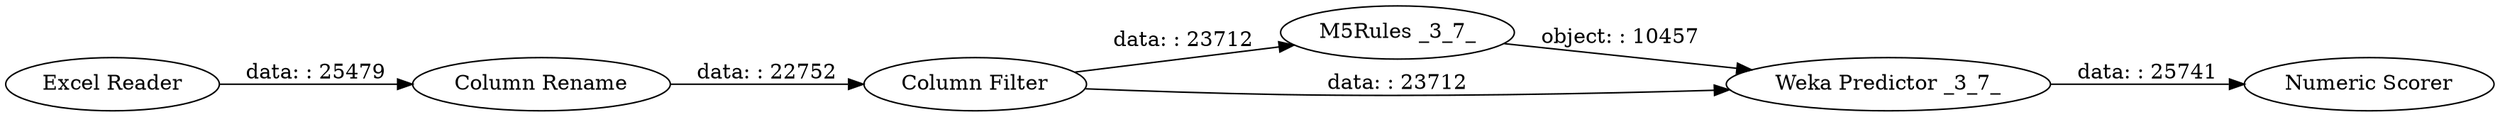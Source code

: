 digraph {
	"-2110147232454069228_405" [label="M5Rules _3_7_"]
	"-2110147232454069228_406" [label="Weka Predictor _3_7_"]
	"-2110147232454069228_397" [label="Column Filter"]
	"-2110147232454069228_408" [label="Excel Reader"]
	"-2110147232454069228_407" [label="Numeric Scorer"]
	"-2110147232454069228_404" [label="Column Rename"]
	"-2110147232454069228_405" -> "-2110147232454069228_406" [label="object: : 10457"]
	"-2110147232454069228_406" -> "-2110147232454069228_407" [label="data: : 25741"]
	"-2110147232454069228_397" -> "-2110147232454069228_406" [label="data: : 23712"]
	"-2110147232454069228_408" -> "-2110147232454069228_404" [label="data: : 25479"]
	"-2110147232454069228_404" -> "-2110147232454069228_397" [label="data: : 22752"]
	"-2110147232454069228_397" -> "-2110147232454069228_405" [label="data: : 23712"]
	rankdir=LR
}
